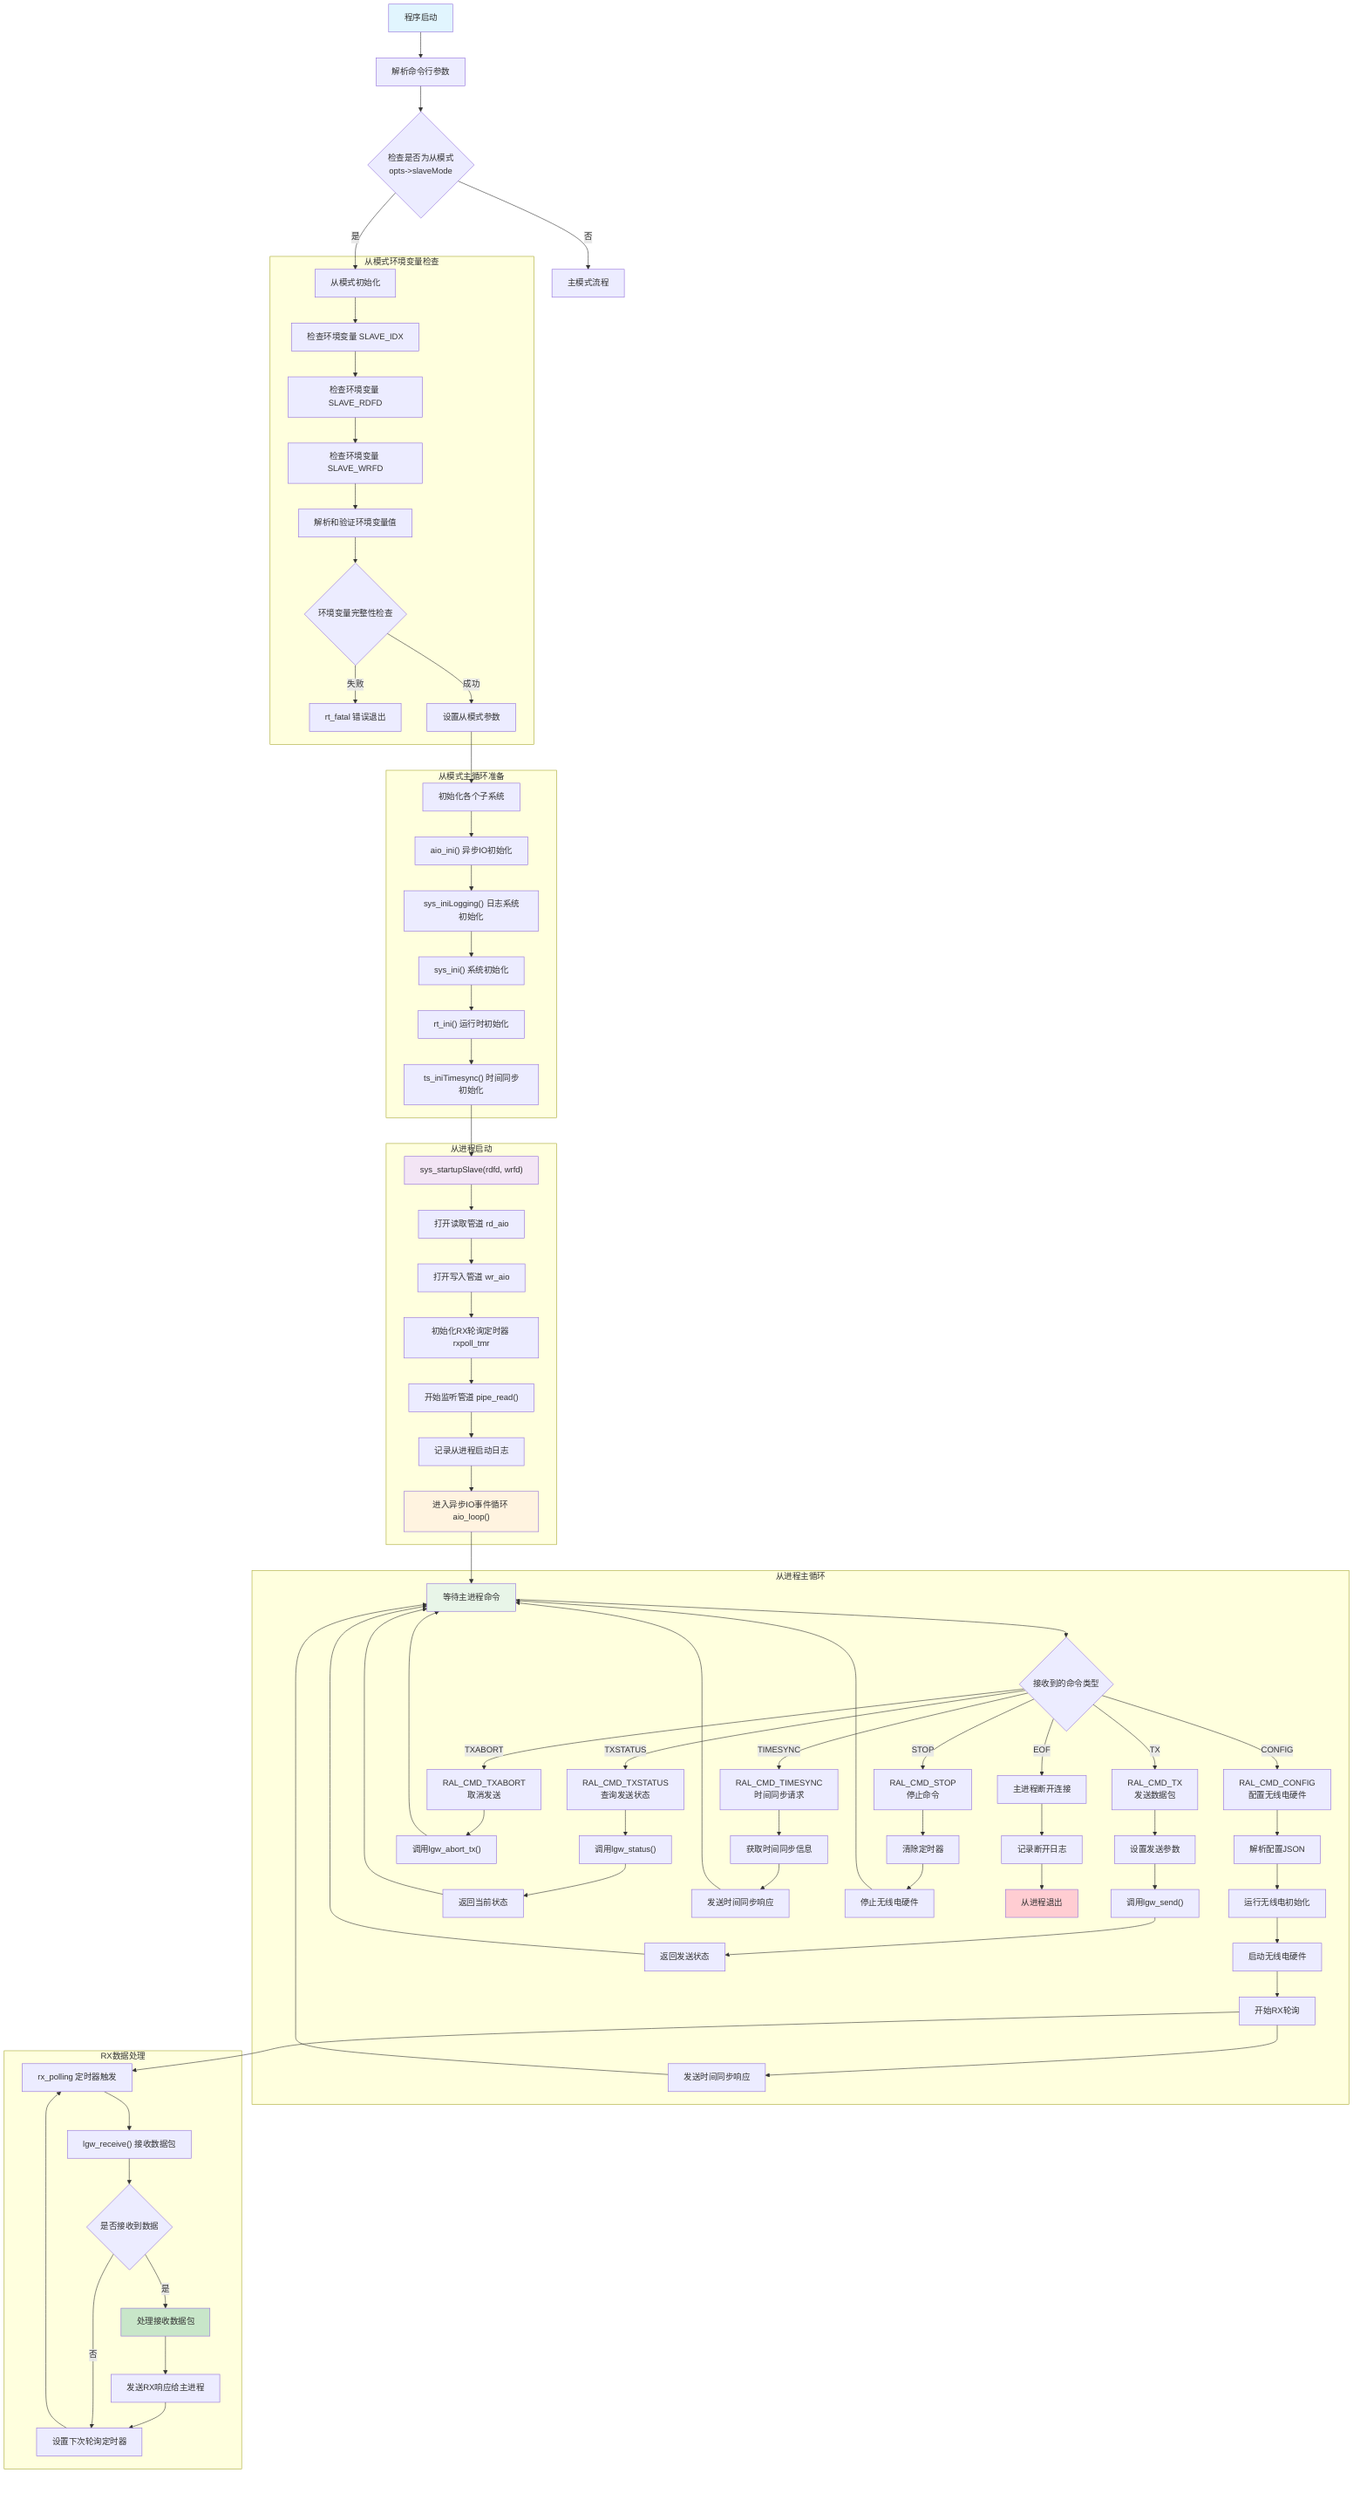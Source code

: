 graph TD
    A["程序启动"] --> B["解析命令行参数"]
    B --> C{"检查是否为从模式<br/>opts->slaveMode"}
    C -->|否| D["主模式流程"]
    C -->|是| E["从模式初始化"]
    
    subgraph "从模式环境变量检查"
        E --> F["检查环境变量 SLAVE_IDX"]
        F --> G["检查环境变量 SLAVE_RDFD"]
        G --> H["检查环境变量 SLAVE_WRFD"]
        H --> I["解析和验证环境变量值"]
        I --> J{"环境变量完整性检查"}
        J -->|失败| K["rt_fatal 错误退出"]
        J -->|成功| L["设置从模式参数"]
    end
    
    subgraph "从模式主循环准备"
        L --> M["初始化各个子系统"]
        M --> N["aio_ini() 异步IO初始化"]
        N --> O["sys_iniLogging() 日志系统初始化"]
        O --> P["sys_ini() 系统初始化"]
        P --> Q["rt_ini() 运行时初始化"]
        Q --> R["ts_iniTimesync() 时间同步初始化"]
    end
    
    subgraph "从进程启动"
        R --> S["sys_startupSlave(rdfd, wrfd)"]
        S --> T["打开读取管道 rd_aio"]
        T --> U["打开写入管道 wr_aio"]
        U --> V["初始化RX轮询定时器 rxpoll_tmr"]
        V --> W["开始监听管道 pipe_read()"]
        W --> X["记录从进程启动日志"]
        X --> Y["进入异步IO事件循环 aio_loop()"]
    end
    
    subgraph "从进程主循环"
        Y --> Z["等待主进程命令"]
        Z --> AA{"接收到的命令类型"}
        
        AA -->|CONFIG| BB["RAL_CMD_CONFIG<br/>配置无线电硬件"]
        BB --> CC["解析配置JSON"]
        CC --> DD["运行无线电初始化"]
        DD --> EE["启动无线电硬件"]
        EE --> FF["开始RX轮询"]
        FF --> GG["发送时间同步响应"]
        GG --> Z
        
        AA -->|TX| HH["RAL_CMD_TX<br/>发送数据包"]
        HH --> II["设置发送参数"]
        II --> JJ["调用lgw_send()"]
        JJ --> KK["返回发送状态"]
        KK --> Z
        
        AA -->|TXSTATUS| LL["RAL_CMD_TXSTATUS<br/>查询发送状态"]
        LL --> MM["调用lgw_status()"]
        MM --> NN["返回当前状态"]
        NN --> Z
        
        AA -->|TXABORT| OO["RAL_CMD_TXABORT<br/>取消发送"]
        OO --> PP["调用lgw_abort_tx()"]
        PP --> Z
        
        AA -->|TIMESYNC| QQ["RAL_CMD_TIMESYNC<br/>时间同步请求"]
        QQ --> RR["获取时间同步信息"]
        RR --> SS["发送时间同步响应"]
        SS --> Z
        
        AA -->|STOP| TT["RAL_CMD_STOP<br/>停止命令"]
        TT --> UU["清除定时器"]
        UU --> VV["停止无线电硬件"]
        VV --> Z
        
        AA -->|EOF| WW["主进程断开连接"]
        WW --> XX["记录断开日志"]
        XX --> YY["从进程退出"]
    end
    
    subgraph "RX数据处理"
        FF --> ZZ["rx_polling 定时器触发"]
        ZZ --> AAA["lgw_receive() 接收数据包"]
        AAA --> BBB{"是否接收到数据"}
        BBB -->|是| CCC["处理接收数据包"]
        CCC --> DDD["发送RX响应给主进程"]
        DDD --> EEE["设置下次轮询定时器"]
        EEE --> ZZ
        BBB -->|否| EEE
    end
    
    style A fill:#e1f5fe
    style S fill:#f3e5f5
    style Y fill:#fff3e0
    style Z fill:#e8f5e8
    style YY fill:#ffcdd2
    style CCC fill:#c8e6c9